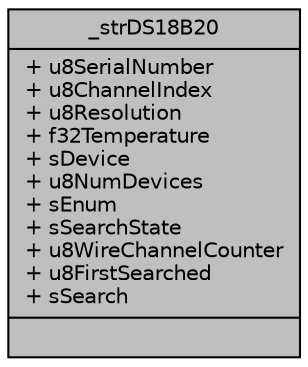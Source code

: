 digraph "_strDS18B20"
{
  edge [fontname="Helvetica",fontsize="10",labelfontname="Helvetica",labelfontsize="10"];
  node [fontname="Helvetica",fontsize="10",shape=record];
  Node1 [label="{_strDS18B20\n|+ u8SerialNumber\l+ u8ChannelIndex\l+ u8Resolution\l+ f32Temperature\l+ sDevice\l+ u8NumDevices\l+ sEnum\l+ sSearchState\l+ u8WireChannelCounter\l+ u8FirstSearched\l+ sSearch\l|}",height=0.2,width=0.4,color="black", fillcolor="grey75", style="filled", fontcolor="black"];
}
